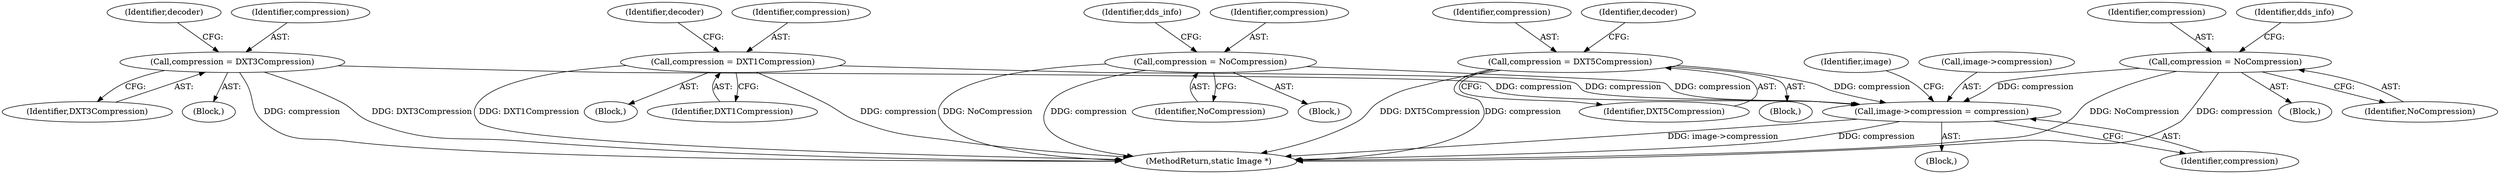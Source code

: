 digraph "0_ImageMagick_f5910e91b0778e03ded45b9022be8eb8f77942cd@pointer" {
"1000478" [label="(Call,image->compression = compression)"];
"1000333" [label="(Call,compression = DXT3Compression)"];
"1000321" [label="(Call,compression = DXT1Compression)"];
"1000276" [label="(Call,compression = NoCompression)"];
"1000345" [label="(Call,compression = DXT5Compression)"];
"1000240" [label="(Call,compression = NoCompression)"];
"1000337" [label="(Identifier,decoder)"];
"1000334" [label="(Identifier,compression)"];
"1000321" [label="(Call,compression = DXT1Compression)"];
"1000283" [label="(Identifier,dds_info)"];
"1000323" [label="(Identifier,DXT1Compression)"];
"1000242" [label="(Identifier,NoCompression)"];
"1000325" [label="(Identifier,decoder)"];
"1000346" [label="(Identifier,compression)"];
"1000478" [label="(Call,image->compression = compression)"];
"1000317" [label="(Block,)"];
"1000239" [label="(Block,)"];
"1000347" [label="(Identifier,DXT5Compression)"];
"1000349" [label="(Identifier,decoder)"];
"1000275" [label="(Block,)"];
"1000240" [label="(Call,compression = NoCompression)"];
"1000442" [label="(Block,)"];
"1000485" [label="(Identifier,image)"];
"1000276" [label="(Call,compression = NoCompression)"];
"1000479" [label="(Call,image->compression)"];
"1000345" [label="(Call,compression = DXT5Compression)"];
"1000333" [label="(Call,compression = DXT3Compression)"];
"1000341" [label="(Block,)"];
"1000329" [label="(Block,)"];
"1000241" [label="(Identifier,compression)"];
"1000247" [label="(Identifier,dds_info)"];
"1000482" [label="(Identifier,compression)"];
"1000576" [label="(MethodReturn,static Image *)"];
"1000322" [label="(Identifier,compression)"];
"1000278" [label="(Identifier,NoCompression)"];
"1000277" [label="(Identifier,compression)"];
"1000335" [label="(Identifier,DXT3Compression)"];
"1000478" -> "1000442"  [label="AST: "];
"1000478" -> "1000482"  [label="CFG: "];
"1000479" -> "1000478"  [label="AST: "];
"1000482" -> "1000478"  [label="AST: "];
"1000485" -> "1000478"  [label="CFG: "];
"1000478" -> "1000576"  [label="DDG: image->compression"];
"1000478" -> "1000576"  [label="DDG: compression"];
"1000333" -> "1000478"  [label="DDG: compression"];
"1000321" -> "1000478"  [label="DDG: compression"];
"1000276" -> "1000478"  [label="DDG: compression"];
"1000345" -> "1000478"  [label="DDG: compression"];
"1000240" -> "1000478"  [label="DDG: compression"];
"1000333" -> "1000329"  [label="AST: "];
"1000333" -> "1000335"  [label="CFG: "];
"1000334" -> "1000333"  [label="AST: "];
"1000335" -> "1000333"  [label="AST: "];
"1000337" -> "1000333"  [label="CFG: "];
"1000333" -> "1000576"  [label="DDG: compression"];
"1000333" -> "1000576"  [label="DDG: DXT3Compression"];
"1000321" -> "1000317"  [label="AST: "];
"1000321" -> "1000323"  [label="CFG: "];
"1000322" -> "1000321"  [label="AST: "];
"1000323" -> "1000321"  [label="AST: "];
"1000325" -> "1000321"  [label="CFG: "];
"1000321" -> "1000576"  [label="DDG: compression"];
"1000321" -> "1000576"  [label="DDG: DXT1Compression"];
"1000276" -> "1000275"  [label="AST: "];
"1000276" -> "1000278"  [label="CFG: "];
"1000277" -> "1000276"  [label="AST: "];
"1000278" -> "1000276"  [label="AST: "];
"1000283" -> "1000276"  [label="CFG: "];
"1000276" -> "1000576"  [label="DDG: NoCompression"];
"1000276" -> "1000576"  [label="DDG: compression"];
"1000345" -> "1000341"  [label="AST: "];
"1000345" -> "1000347"  [label="CFG: "];
"1000346" -> "1000345"  [label="AST: "];
"1000347" -> "1000345"  [label="AST: "];
"1000349" -> "1000345"  [label="CFG: "];
"1000345" -> "1000576"  [label="DDG: DXT5Compression"];
"1000345" -> "1000576"  [label="DDG: compression"];
"1000240" -> "1000239"  [label="AST: "];
"1000240" -> "1000242"  [label="CFG: "];
"1000241" -> "1000240"  [label="AST: "];
"1000242" -> "1000240"  [label="AST: "];
"1000247" -> "1000240"  [label="CFG: "];
"1000240" -> "1000576"  [label="DDG: NoCompression"];
"1000240" -> "1000576"  [label="DDG: compression"];
}

